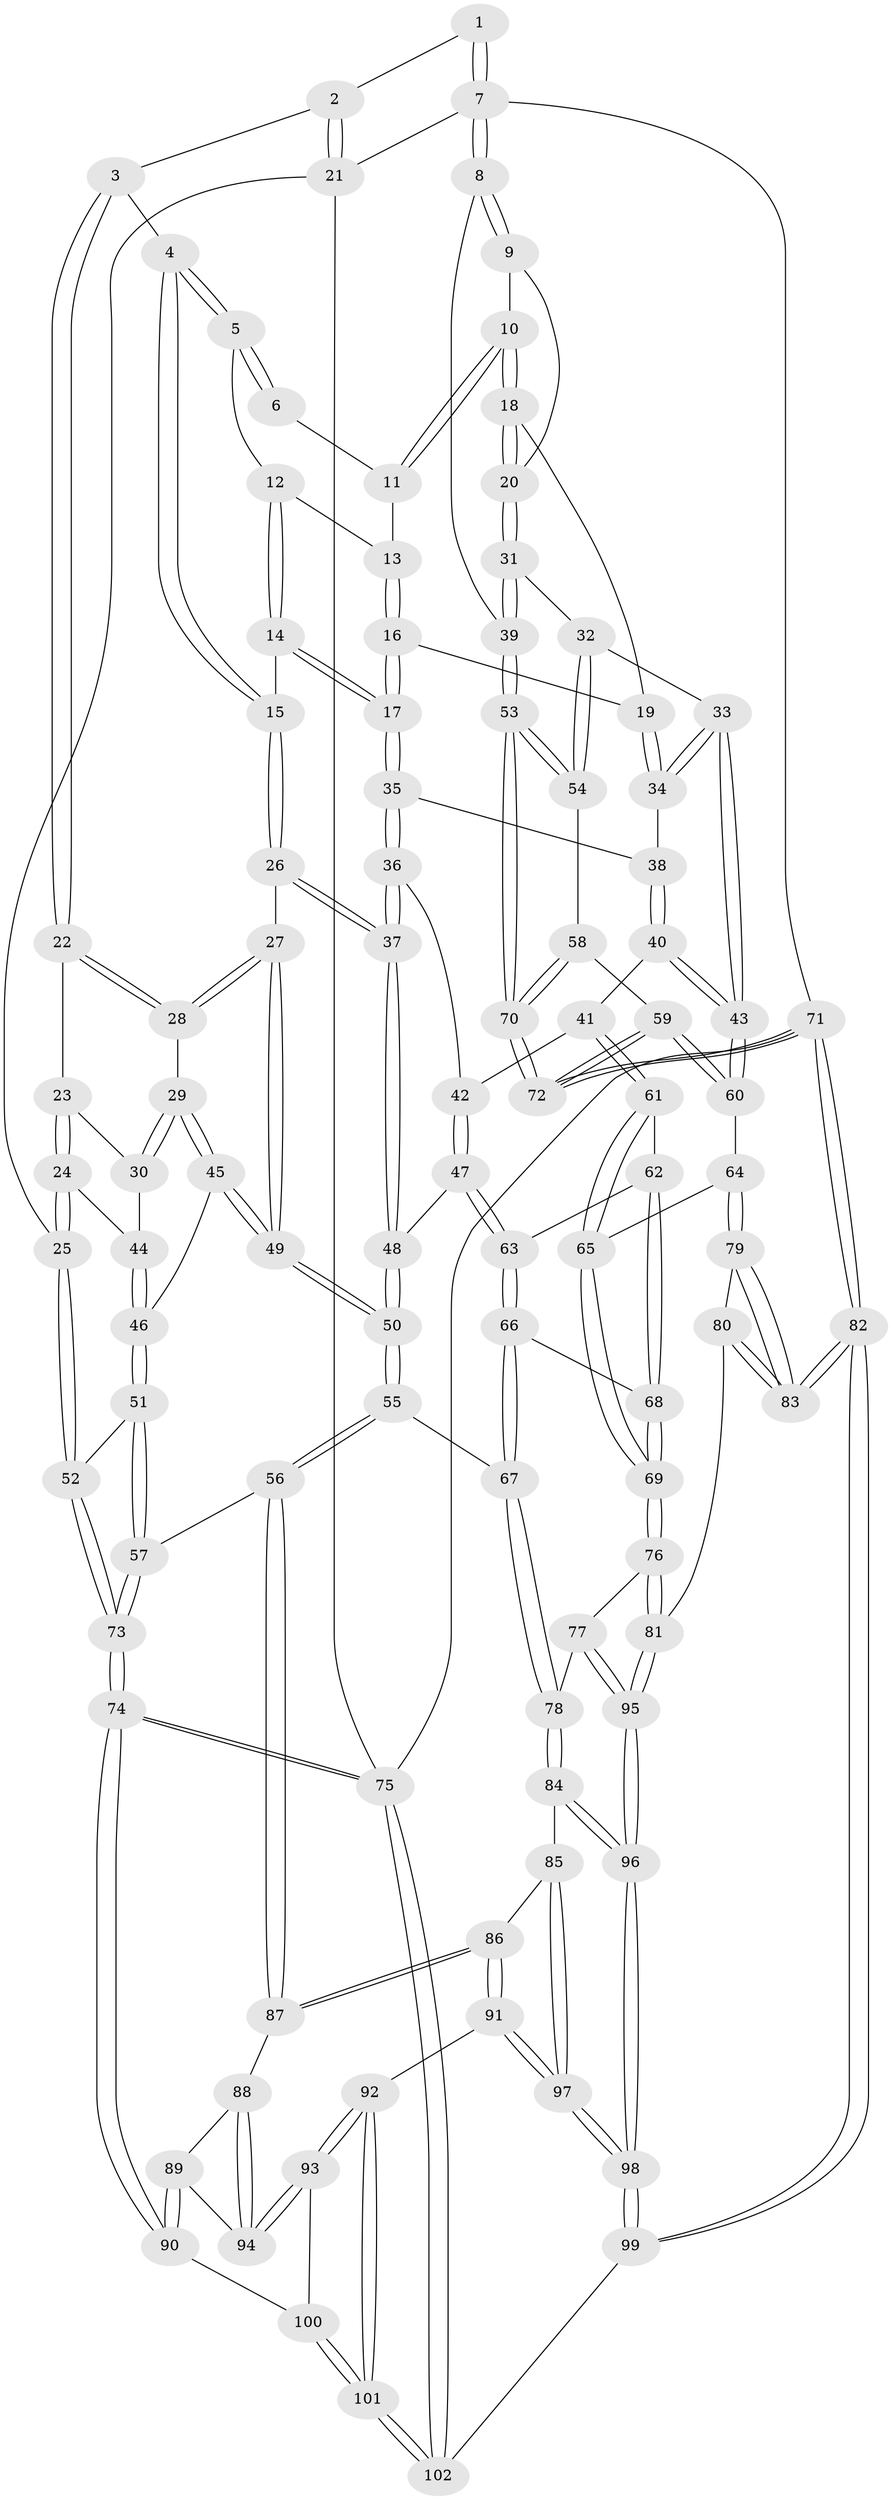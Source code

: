 // Generated by graph-tools (version 1.1) at 2025/11/02/21/25 10:11:13]
// undirected, 102 vertices, 252 edges
graph export_dot {
graph [start="1"]
  node [color=gray90,style=filled];
  1 [pos="+0.7425928863704451+0"];
  2 [pos="+0.11387737190425201+0"];
  3 [pos="+0.12550060622348588+0"];
  4 [pos="+0.283204216828652+0"];
  5 [pos="+0.4601776642531652+0.07329784142032901"];
  6 [pos="+0.723935883617642+0"];
  7 [pos="+1+0"];
  8 [pos="+1+0"];
  9 [pos="+0.9457979741567271+0.10766814341171023"];
  10 [pos="+0.7755330877622066+0.10934103147435503"];
  11 [pos="+0.7132115454147773+0"];
  12 [pos="+0.4830172401512188+0.09421932877856387"];
  13 [pos="+0.5970920628656139+0.10738207539689823"];
  14 [pos="+0.4702651881593362+0.24228228408993638"];
  15 [pos="+0.3883030896844964+0.25137969879157296"];
  16 [pos="+0.6046391595818567+0.24922490931425853"];
  17 [pos="+0.5747414831487468+0.2798362711313254"];
  18 [pos="+0.7775594701608198+0.220080777091239"];
  19 [pos="+0.7299760737800095+0.23528529064873024"];
  20 [pos="+0.8586258872076533+0.2786672066347748"];
  21 [pos="+0+0"];
  22 [pos="+0.13255971951113207+0"];
  23 [pos="+0.10179420414410015+0.18130608310818183"];
  24 [pos="+0+0.3474374725072008"];
  25 [pos="+0+0.37448359605931664"];
  26 [pos="+0.3297145011720019+0.33011729111318644"];
  27 [pos="+0.28576163117477643+0.3363333288345809"];
  28 [pos="+0.2734010590684091+0.3320427040801591"];
  29 [pos="+0.16106198692335674+0.3479897245545203"];
  30 [pos="+0.11251433925753292+0.3226485214240677"];
  31 [pos="+0.8764712004944806+0.30517554933993973"];
  32 [pos="+0.8002423347220526+0.42951145365831606"];
  33 [pos="+0.7588014616393154+0.4452232013714042"];
  34 [pos="+0.7126713196336477+0.3737277895653165"];
  35 [pos="+0.5748573929135162+0.2828406369432272"];
  36 [pos="+0.5503197198956553+0.33258581655335656"];
  37 [pos="+0.40748465844933907+0.42194205228553266"];
  38 [pos="+0.5867876195611408+0.29687010679792186"];
  39 [pos="+1+0.35628731642085626"];
  40 [pos="+0.6722097818554942+0.47356991160369377"];
  41 [pos="+0.5775991319660876+0.4898935946300362"];
  42 [pos="+0.5518006299808572+0.3950280111649267"];
  43 [pos="+0.7166242965043843+0.48396821662264816"];
  44 [pos="+0.07362645438187229+0.3384201701202113"];
  45 [pos="+0.15051223887277035+0.4360783661697921"];
  46 [pos="+0.06366421565294034+0.47971259149708"];
  47 [pos="+0.4234133162932546+0.4861348902559206"];
  48 [pos="+0.421614066933921+0.4845986269520674"];
  49 [pos="+0.2399187911449887+0.5552363291664556"];
  50 [pos="+0.23992348220302862+0.5552621297625894"];
  51 [pos="+0.05631138139439164+0.48867579105154624"];
  52 [pos="+0+0.4265842377750126"];
  53 [pos="+1+0.42700959590610543"];
  54 [pos="+0.8850117925899073+0.5127818528130553"];
  55 [pos="+0.2129882037623248+0.6290771815071032"];
  56 [pos="+0.18463150152917884+0.6497170345549237"];
  57 [pos="+0.13219438711329792+0.6397895260907198"];
  58 [pos="+0.8827797360305917+0.5351853496552577"];
  59 [pos="+0.8179506680209598+0.6824744005494164"];
  60 [pos="+0.726913967666019+0.6295628280248671"];
  61 [pos="+0.5497935966553088+0.5153896778557077"];
  62 [pos="+0.5178307886333998+0.5143153880683057"];
  63 [pos="+0.42385026162162115+0.4866092875952512"];
  64 [pos="+0.6806679197988064+0.645570384813576"];
  65 [pos="+0.5916462983337163+0.6413958187542442"];
  66 [pos="+0.4176424164541072+0.622533502006211"];
  67 [pos="+0.33098165474155666+0.6594349548499671"];
  68 [pos="+0.4711809526106771+0.6505525943494301"];
  69 [pos="+0.5196042989612469+0.6972626453236357"];
  70 [pos="+1+0.7490776036758839"];
  71 [pos="+1+1"];
  72 [pos="+1+1"];
  73 [pos="+0+0.7508916921361861"];
  74 [pos="+0+0.7758505389713316"];
  75 [pos="+0+1"];
  76 [pos="+0.5141438420184615+0.7267827929619155"];
  77 [pos="+0.4117459665230758+0.7660668048349151"];
  78 [pos="+0.39545119885660784+0.7680917439072767"];
  79 [pos="+0.6692081621798383+0.6904396394980806"];
  80 [pos="+0.603410833705007+0.8149877555453127"];
  81 [pos="+0.5433774995152642+0.7789290590027178"];
  82 [pos="+0.9469713779476625+1"];
  83 [pos="+0.7093777950175616+0.9354594477365104"];
  84 [pos="+0.38630889906730437+0.7800343718820165"];
  85 [pos="+0.327686026431173+0.8123063591404242"];
  86 [pos="+0.20975259811289582+0.7300595372056305"];
  87 [pos="+0.19061951431951699+0.699475071441869"];
  88 [pos="+0.17519637236287086+0.726212340477603"];
  89 [pos="+0.05516840300335028+0.8169947629912601"];
  90 [pos="+0+0.8097654874125082"];
  91 [pos="+0.2315230439607042+0.903618261713908"];
  92 [pos="+0.15124921525627624+0.9247756732504692"];
  93 [pos="+0.1279783496998889+0.855098791917556"];
  94 [pos="+0.12727903694496012+0.8511269200908586"];
  95 [pos="+0.47717515496595564+0.8757396248476743"];
  96 [pos="+0.4445197936744061+0.981040280372923"];
  97 [pos="+0.3020223882751959+0.9248299193214606"];
  98 [pos="+0.4346585984616674+1"];
  99 [pos="+0.47225429020708687+1"];
  100 [pos="+0+0.8833687158214845"];
  101 [pos="+0.11184119668059758+0.9733259711200353"];
  102 [pos="+0.11448610862239426+1"];
  1 -- 2;
  1 -- 7;
  1 -- 7;
  2 -- 3;
  2 -- 21;
  2 -- 21;
  3 -- 4;
  3 -- 22;
  3 -- 22;
  4 -- 5;
  4 -- 5;
  4 -- 15;
  4 -- 15;
  5 -- 6;
  5 -- 6;
  5 -- 12;
  6 -- 11;
  7 -- 8;
  7 -- 8;
  7 -- 21;
  7 -- 71;
  8 -- 9;
  8 -- 9;
  8 -- 39;
  9 -- 10;
  9 -- 20;
  10 -- 11;
  10 -- 11;
  10 -- 18;
  10 -- 18;
  11 -- 13;
  12 -- 13;
  12 -- 14;
  12 -- 14;
  13 -- 16;
  13 -- 16;
  14 -- 15;
  14 -- 17;
  14 -- 17;
  15 -- 26;
  15 -- 26;
  16 -- 17;
  16 -- 17;
  16 -- 19;
  17 -- 35;
  17 -- 35;
  18 -- 19;
  18 -- 20;
  18 -- 20;
  19 -- 34;
  19 -- 34;
  20 -- 31;
  20 -- 31;
  21 -- 25;
  21 -- 75;
  22 -- 23;
  22 -- 28;
  22 -- 28;
  23 -- 24;
  23 -- 24;
  23 -- 30;
  24 -- 25;
  24 -- 25;
  24 -- 44;
  25 -- 52;
  25 -- 52;
  26 -- 27;
  26 -- 37;
  26 -- 37;
  27 -- 28;
  27 -- 28;
  27 -- 49;
  27 -- 49;
  28 -- 29;
  29 -- 30;
  29 -- 30;
  29 -- 45;
  29 -- 45;
  30 -- 44;
  31 -- 32;
  31 -- 39;
  31 -- 39;
  32 -- 33;
  32 -- 54;
  32 -- 54;
  33 -- 34;
  33 -- 34;
  33 -- 43;
  33 -- 43;
  34 -- 38;
  35 -- 36;
  35 -- 36;
  35 -- 38;
  36 -- 37;
  36 -- 37;
  36 -- 42;
  37 -- 48;
  37 -- 48;
  38 -- 40;
  38 -- 40;
  39 -- 53;
  39 -- 53;
  40 -- 41;
  40 -- 43;
  40 -- 43;
  41 -- 42;
  41 -- 61;
  41 -- 61;
  42 -- 47;
  42 -- 47;
  43 -- 60;
  43 -- 60;
  44 -- 46;
  44 -- 46;
  45 -- 46;
  45 -- 49;
  45 -- 49;
  46 -- 51;
  46 -- 51;
  47 -- 48;
  47 -- 63;
  47 -- 63;
  48 -- 50;
  48 -- 50;
  49 -- 50;
  49 -- 50;
  50 -- 55;
  50 -- 55;
  51 -- 52;
  51 -- 57;
  51 -- 57;
  52 -- 73;
  52 -- 73;
  53 -- 54;
  53 -- 54;
  53 -- 70;
  53 -- 70;
  54 -- 58;
  55 -- 56;
  55 -- 56;
  55 -- 67;
  56 -- 57;
  56 -- 87;
  56 -- 87;
  57 -- 73;
  57 -- 73;
  58 -- 59;
  58 -- 70;
  58 -- 70;
  59 -- 60;
  59 -- 60;
  59 -- 72;
  59 -- 72;
  60 -- 64;
  61 -- 62;
  61 -- 65;
  61 -- 65;
  62 -- 63;
  62 -- 68;
  62 -- 68;
  63 -- 66;
  63 -- 66;
  64 -- 65;
  64 -- 79;
  64 -- 79;
  65 -- 69;
  65 -- 69;
  66 -- 67;
  66 -- 67;
  66 -- 68;
  67 -- 78;
  67 -- 78;
  68 -- 69;
  68 -- 69;
  69 -- 76;
  69 -- 76;
  70 -- 72;
  70 -- 72;
  71 -- 72;
  71 -- 72;
  71 -- 82;
  71 -- 82;
  71 -- 75;
  73 -- 74;
  73 -- 74;
  74 -- 75;
  74 -- 75;
  74 -- 90;
  74 -- 90;
  75 -- 102;
  75 -- 102;
  76 -- 77;
  76 -- 81;
  76 -- 81;
  77 -- 78;
  77 -- 95;
  77 -- 95;
  78 -- 84;
  78 -- 84;
  79 -- 80;
  79 -- 83;
  79 -- 83;
  80 -- 81;
  80 -- 83;
  80 -- 83;
  81 -- 95;
  81 -- 95;
  82 -- 83;
  82 -- 83;
  82 -- 99;
  82 -- 99;
  84 -- 85;
  84 -- 96;
  84 -- 96;
  85 -- 86;
  85 -- 97;
  85 -- 97;
  86 -- 87;
  86 -- 87;
  86 -- 91;
  86 -- 91;
  87 -- 88;
  88 -- 89;
  88 -- 94;
  88 -- 94;
  89 -- 90;
  89 -- 90;
  89 -- 94;
  90 -- 100;
  91 -- 92;
  91 -- 97;
  91 -- 97;
  92 -- 93;
  92 -- 93;
  92 -- 101;
  92 -- 101;
  93 -- 94;
  93 -- 94;
  93 -- 100;
  95 -- 96;
  95 -- 96;
  96 -- 98;
  96 -- 98;
  97 -- 98;
  97 -- 98;
  98 -- 99;
  98 -- 99;
  99 -- 102;
  100 -- 101;
  100 -- 101;
  101 -- 102;
  101 -- 102;
}
